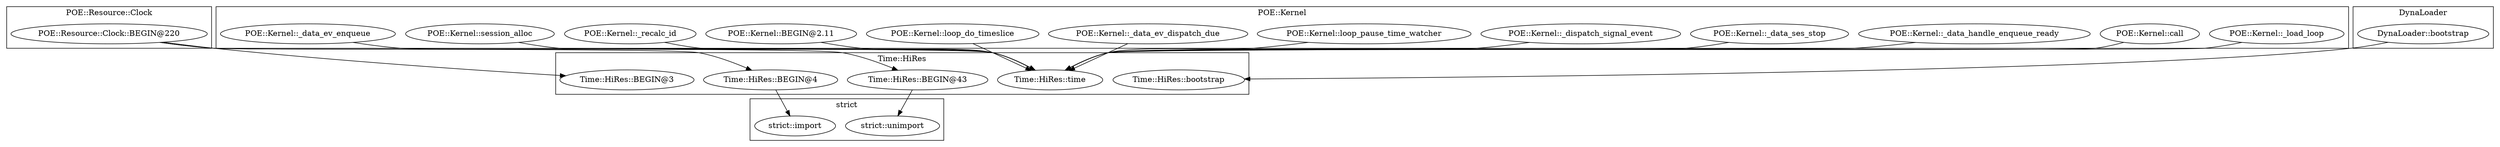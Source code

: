 digraph {
graph [overlap=false]
subgraph cluster_strict {
	label="strict";
	"strict::unimport";
	"strict::import";
}
subgraph cluster_Time_HiRes {
	label="Time::HiRes";
	"Time::HiRes::BEGIN@4";
	"Time::HiRes::BEGIN@43";
	"Time::HiRes::BEGIN@3";
	"Time::HiRes::bootstrap";
	"Time::HiRes::time";
}
subgraph cluster_POE_Resource_Clock {
	label="POE::Resource::Clock";
	"POE::Resource::Clock::BEGIN@220";
}
subgraph cluster_POE_Kernel {
	label="POE::Kernel";
	"POE::Kernel::_load_loop";
	"POE::Kernel::call";
	"POE::Kernel::_data_handle_enqueue_ready";
	"POE::Kernel::_data_ses_stop";
	"POE::Kernel::_dispatch_signal_event";
	"POE::Kernel::loop_pause_time_watcher";
	"POE::Kernel::_data_ev_dispatch_due";
	"POE::Kernel::loop_do_timeslice";
	"POE::Kernel::BEGIN@2.11";
	"POE::Kernel::_recalc_id";
	"POE::Kernel::session_alloc";
	"POE::Kernel::_data_ev_enqueue";
}
subgraph cluster_DynaLoader {
	label="DynaLoader";
	"DynaLoader::bootstrap";
}
"DynaLoader::bootstrap" -> "Time::HiRes::bootstrap";
"Time::HiRes::BEGIN@4" -> "strict::import";
"POE::Resource::Clock::BEGIN@220" -> "Time::HiRes::BEGIN@4";
"Time::HiRes::BEGIN@43" -> "strict::unimport";
"POE::Kernel::_recalc_id" -> "Time::HiRes::time";
"POE::Kernel::session_alloc" -> "Time::HiRes::time";
"POE::Kernel::_data_ev_enqueue" -> "Time::HiRes::time";
"POE::Kernel::_data_ev_dispatch_due" -> "Time::HiRes::time";
"POE::Kernel::loop_do_timeslice" -> "Time::HiRes::time";
"POE::Kernel::BEGIN@2.11" -> "Time::HiRes::time";
"POE::Kernel::_data_ses_stop" -> "Time::HiRes::time";
"POE::Kernel::_dispatch_signal_event" -> "Time::HiRes::time";
"POE::Kernel::loop_pause_time_watcher" -> "Time::HiRes::time";
"POE::Kernel::_load_loop" -> "Time::HiRes::time";
"POE::Kernel::call" -> "Time::HiRes::time";
"POE::Kernel::_data_handle_enqueue_ready" -> "Time::HiRes::time";
"POE::Resource::Clock::BEGIN@220" -> "Time::HiRes::BEGIN@43";
"POE::Resource::Clock::BEGIN@220" -> "Time::HiRes::BEGIN@3";
}
